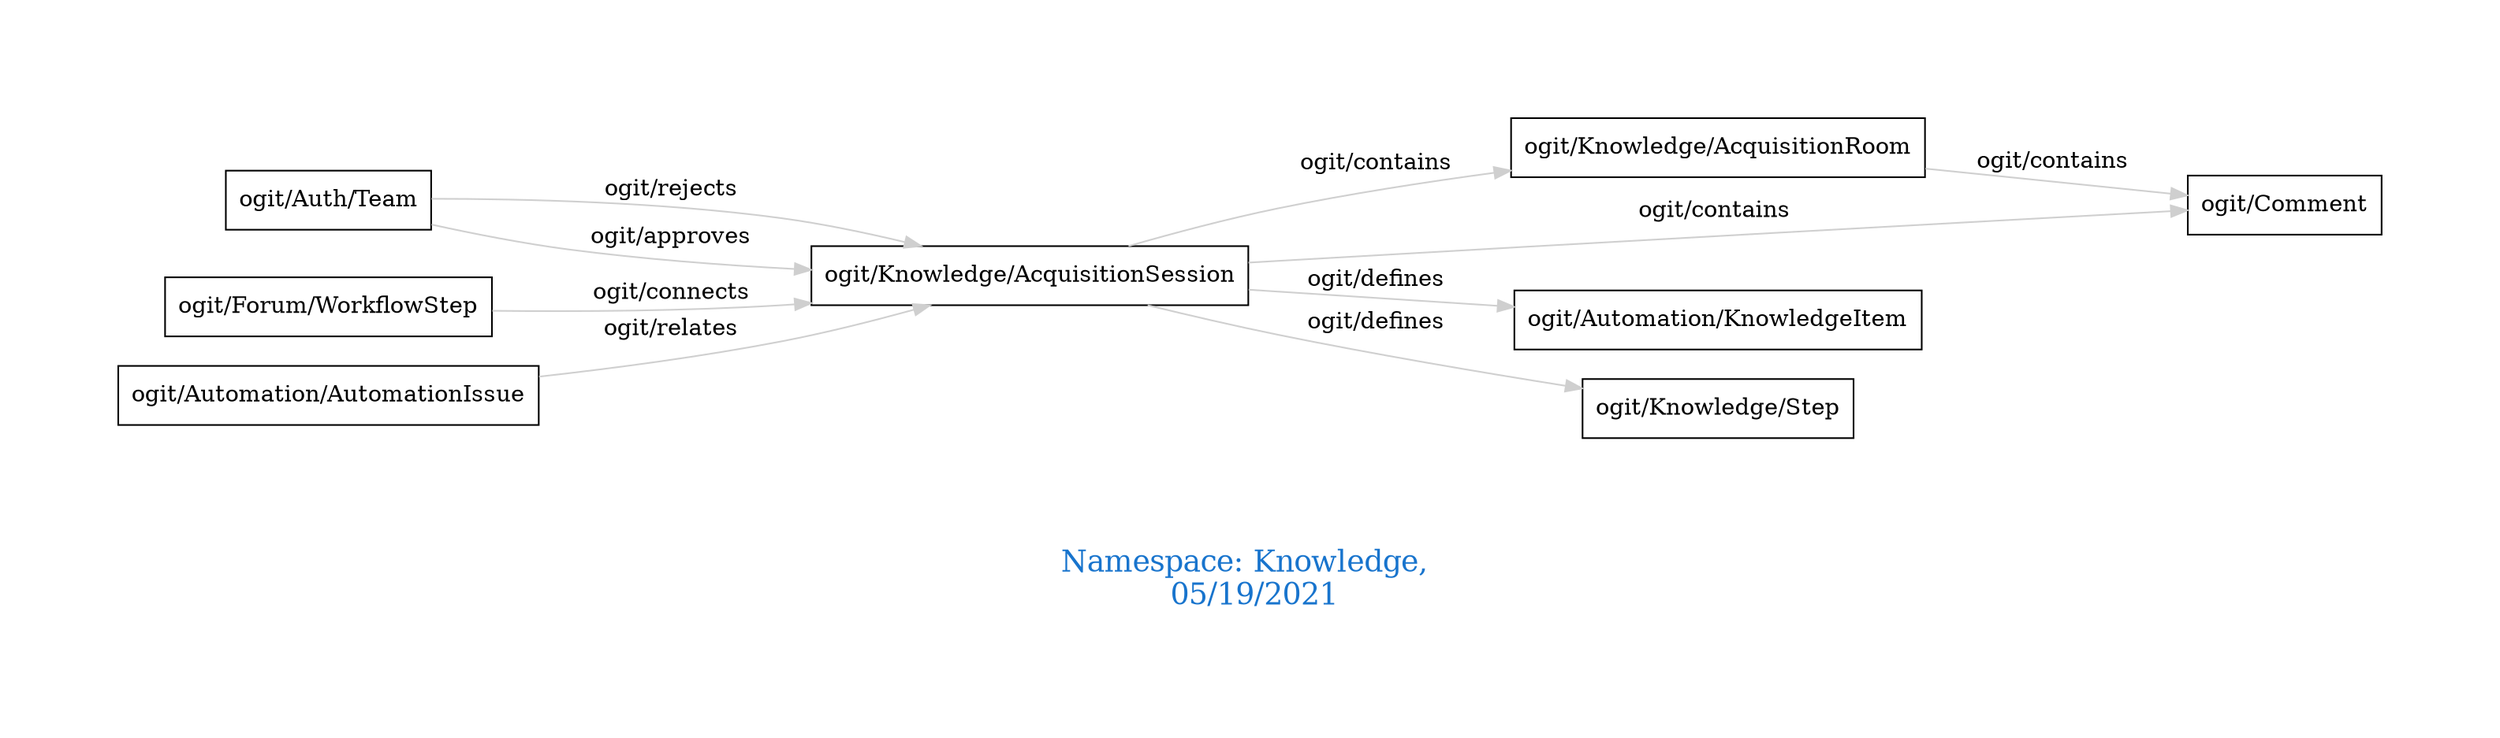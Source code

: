 digraph OGIT_ontology {
 graph [ rankdir= LR,pad=1 
fontsize = 18,
fontcolor= dodgerblue3,label = "\n\n\nNamespace: Knowledge, \n 05/19/2021"];
node[shape=polygon];
edge [  color="gray81"];

   "ogit/Knowledge/AcquisitionRoom" -> "ogit/Comment" [label="   ogit/contains    "];
   "ogit/Knowledge/AcquisitionSession" -> "ogit/Comment" [label="   ogit/contains    "];
   "ogit/Knowledge/AcquisitionSession" -> "ogit/Knowledge/AcquisitionRoom" [label="   ogit/contains    "];
   "ogit/Knowledge/AcquisitionSession" -> "ogit/Automation/KnowledgeItem" [label="   ogit/defines    "];
   "ogit/Knowledge/AcquisitionSession" -> "ogit/Knowledge/Step" [label="   ogit/defines    "];
   "ogit/Auth/Team" -> "ogit/Knowledge/AcquisitionSession" [label="   ogit/rejects    "];
   "ogit/Forum/WorkflowStep" -> "ogit/Knowledge/AcquisitionSession" [label="   ogit/connects    "];
   "ogit/Auth/Team" -> "ogit/Knowledge/AcquisitionSession" [label="   ogit/approves    "];
   "ogit/Automation/AutomationIssue" -> "ogit/Knowledge/AcquisitionSession" [label="   ogit/relates    "];
}
